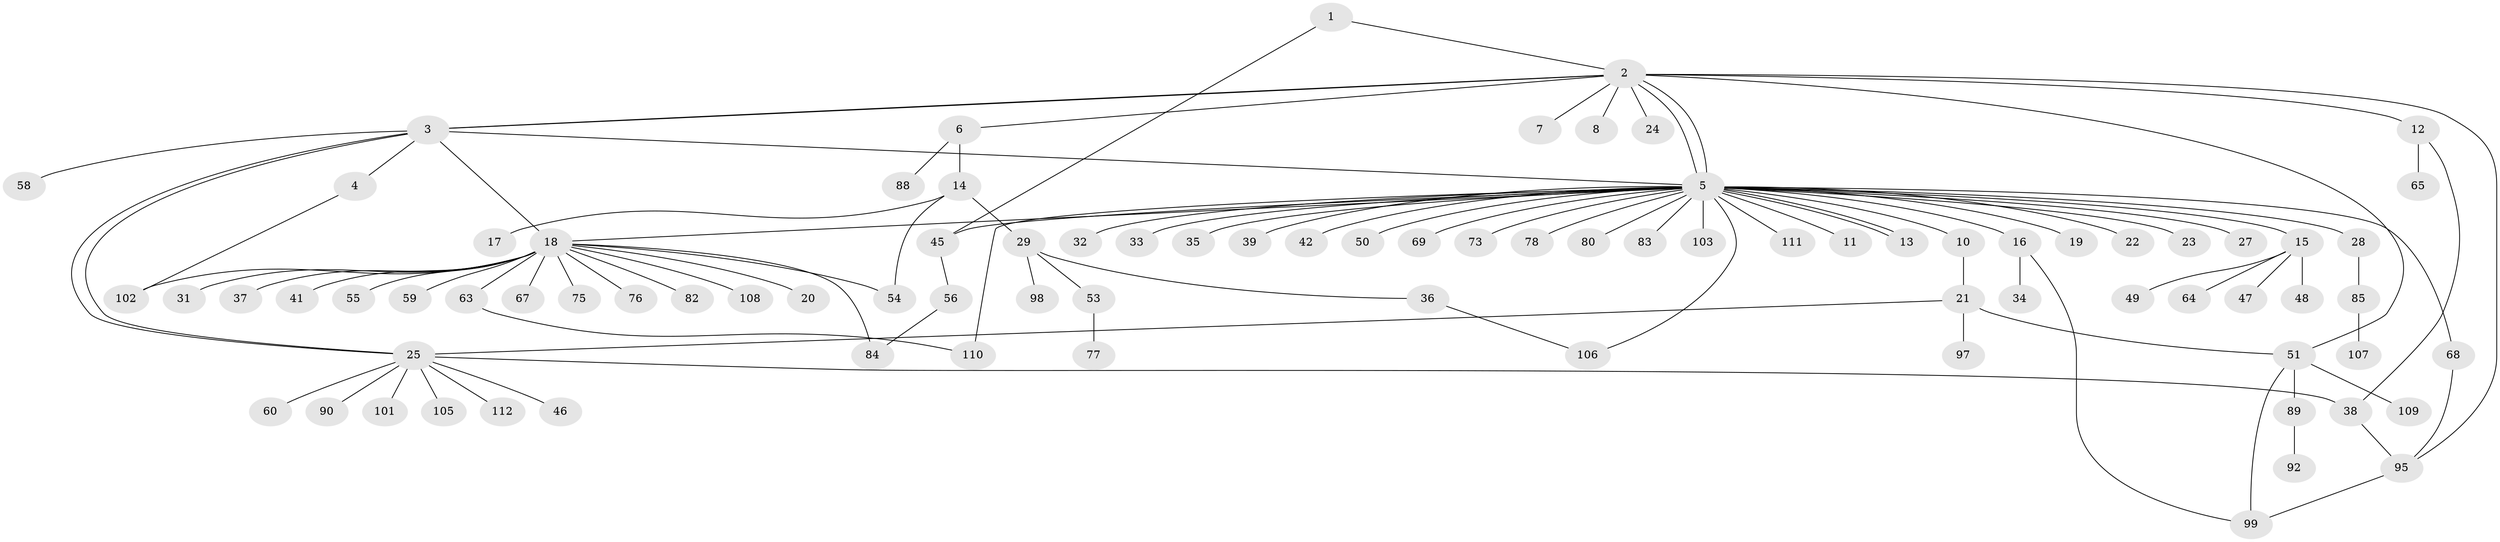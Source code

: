 // original degree distribution, {2: 0.23214285714285715, 13: 0.008928571428571428, 8: 0.008928571428571428, 3: 0.09821428571428571, 27: 0.008928571428571428, 4: 0.03571428571428571, 1: 0.5357142857142857, 11: 0.008928571428571428, 6: 0.008928571428571428, 14: 0.008928571428571428, 5: 0.03571428571428571, 10: 0.008928571428571428}
// Generated by graph-tools (version 1.1) at 2025/11/02/27/25 16:11:12]
// undirected, 87 vertices, 105 edges
graph export_dot {
graph [start="1"]
  node [color=gray90,style=filled];
  1 [super="+104"];
  2 [super="+86"];
  3;
  4 [super="+57"];
  5 [super="+9"];
  6 [super="+71"];
  7;
  8 [super="+81"];
  10;
  11;
  12;
  13 [super="+52"];
  14;
  15 [super="+26"];
  16;
  17;
  18 [super="+30"];
  19;
  20;
  21 [super="+44"];
  22 [super="+94"];
  23 [super="+91"];
  24;
  25 [super="+87"];
  27;
  28;
  29 [super="+40"];
  31;
  32;
  33;
  34;
  35 [super="+43"];
  36 [super="+70"];
  37;
  38 [super="+61"];
  39;
  41;
  42;
  45;
  46;
  47;
  48;
  49;
  50;
  51 [super="+66"];
  53 [super="+79"];
  54;
  55;
  56;
  58 [super="+62"];
  59;
  60;
  63;
  64;
  65;
  67;
  68 [super="+72"];
  69 [super="+74"];
  73;
  75 [super="+93"];
  76;
  77;
  78;
  80;
  82;
  83;
  84;
  85 [super="+100"];
  88;
  89;
  90;
  92;
  95 [super="+96"];
  97;
  98;
  99;
  101;
  102;
  103;
  105;
  106;
  107;
  108;
  109;
  110;
  111;
  112;
  1 -- 2;
  1 -- 45;
  2 -- 3;
  2 -- 3;
  2 -- 5;
  2 -- 5;
  2 -- 6;
  2 -- 7;
  2 -- 8;
  2 -- 12;
  2 -- 24;
  2 -- 95;
  2 -- 51;
  3 -- 4;
  3 -- 5;
  3 -- 18;
  3 -- 25;
  3 -- 25;
  3 -- 58;
  4 -- 102;
  5 -- 10;
  5 -- 11;
  5 -- 13;
  5 -- 13;
  5 -- 15 [weight=2];
  5 -- 16;
  5 -- 18;
  5 -- 19;
  5 -- 22;
  5 -- 27;
  5 -- 28 [weight=2];
  5 -- 32;
  5 -- 42;
  5 -- 45;
  5 -- 50;
  5 -- 68;
  5 -- 69;
  5 -- 78;
  5 -- 80;
  5 -- 103;
  5 -- 106;
  5 -- 110;
  5 -- 111;
  5 -- 33;
  5 -- 35;
  5 -- 39;
  5 -- 73;
  5 -- 83;
  5 -- 23;
  6 -- 14;
  6 -- 88;
  10 -- 21;
  12 -- 65;
  12 -- 38;
  14 -- 17;
  14 -- 29;
  14 -- 54;
  15 -- 47;
  15 -- 49;
  15 -- 64;
  15 -- 48;
  16 -- 34;
  16 -- 99;
  18 -- 20;
  18 -- 31;
  18 -- 54;
  18 -- 59;
  18 -- 67;
  18 -- 75;
  18 -- 76;
  18 -- 82;
  18 -- 84;
  18 -- 102;
  18 -- 108;
  18 -- 37;
  18 -- 55;
  18 -- 41;
  18 -- 63;
  21 -- 51;
  21 -- 97;
  21 -- 25;
  25 -- 38;
  25 -- 46;
  25 -- 60;
  25 -- 90;
  25 -- 101;
  25 -- 105;
  25 -- 112;
  28 -- 85;
  29 -- 36;
  29 -- 53;
  29 -- 98;
  36 -- 106;
  38 -- 95;
  45 -- 56;
  51 -- 89 [weight=2];
  51 -- 99;
  51 -- 109;
  53 -- 77;
  56 -- 84;
  63 -- 110;
  68 -- 95;
  85 -- 107;
  89 -- 92;
  95 -- 99;
}
